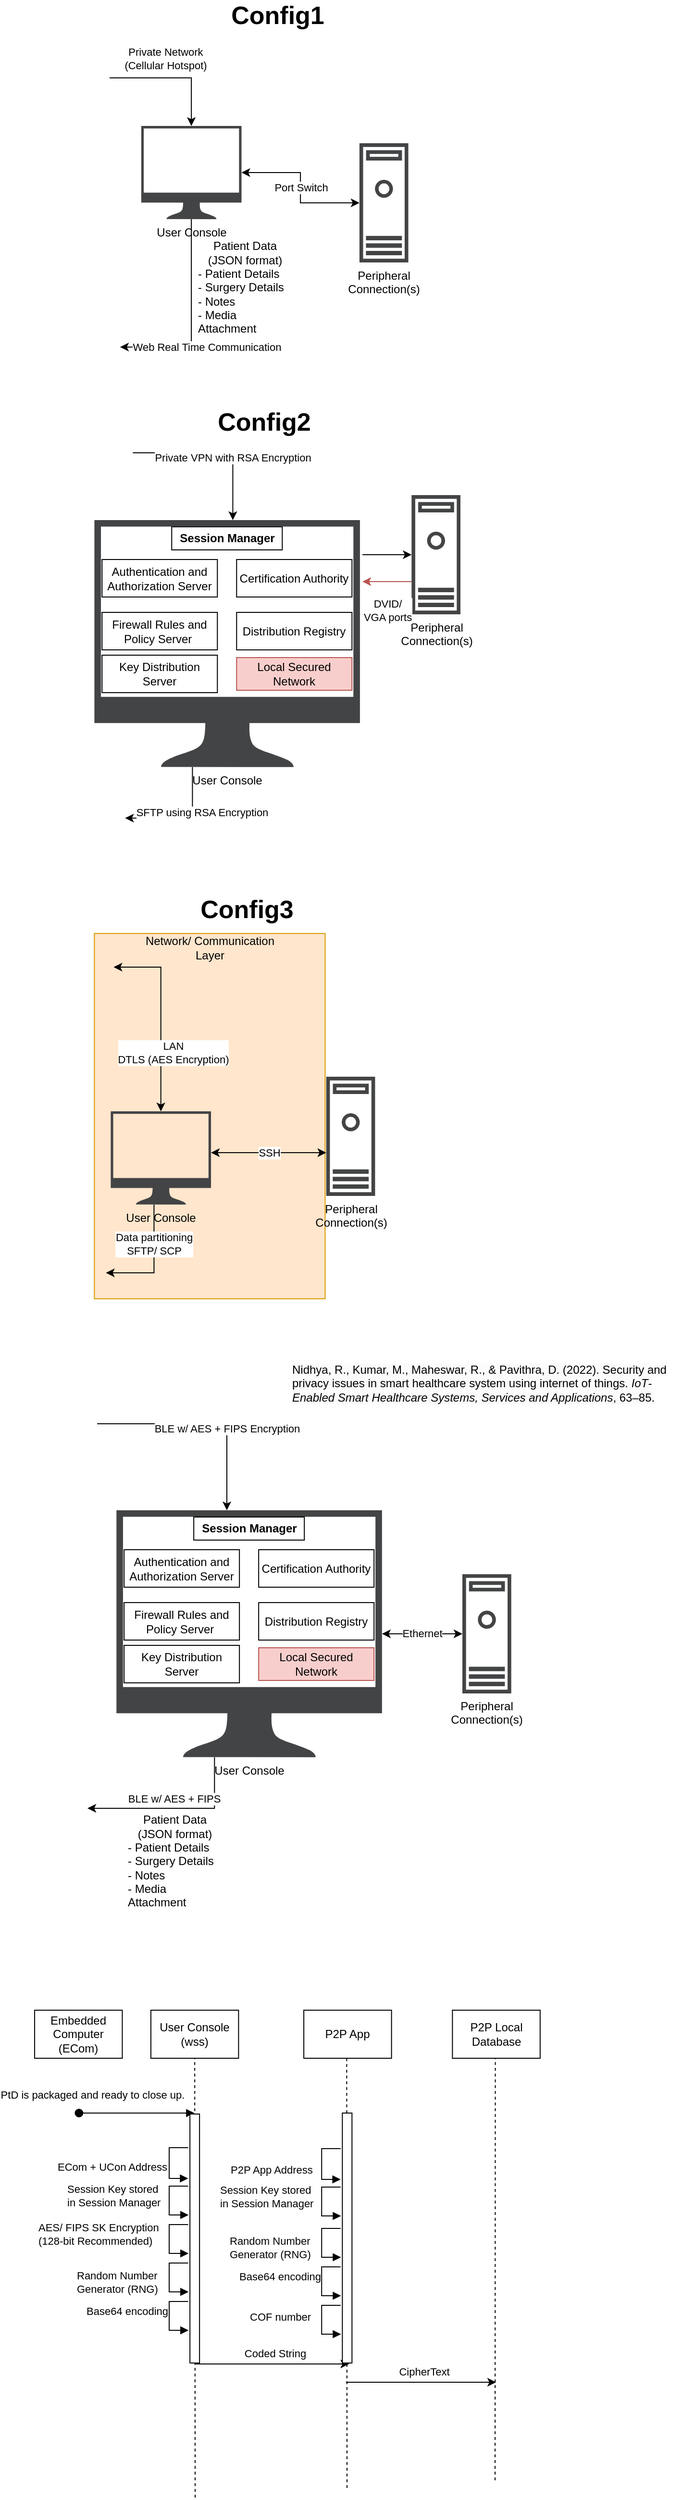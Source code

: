 <mxfile version="24.2.3" type="github">
  <diagram name="Page-1" id="-v-v0UjTu-cKlCj0ydJt">
    <mxGraphModel dx="1221" dy="652" grid="1" gridSize="10" guides="1" tooltips="1" connect="1" arrows="1" fold="1" page="1" pageScale="1" pageWidth="850" pageHeight="1100" math="0" shadow="0">
      <root>
        <mxCell id="0" />
        <mxCell id="1" parent="0" />
        <mxCell id="VvkDmHgtMDMKBXO0bv3q-11" value="User Console" style="sketch=0;pointerEvents=1;shadow=0;dashed=0;html=1;strokeColor=none;fillColor=#434445;aspect=fixed;labelPosition=center;verticalLabelPosition=bottom;verticalAlign=top;align=center;outlineConnect=0;shape=mxgraph.vvd.monitor;" parent="1" vertex="1">
          <mxGeometry x="235.14" y="1600" width="276.25" height="256.9" as="geometry" />
        </mxCell>
        <mxCell id="dY09yrTRymv2y340_UgG-1" value="&lt;p style=&quot;line-height: 110%;&quot;&gt;&lt;br&gt;&lt;/p&gt;" style="rounded=0;whiteSpace=wrap;html=1;fillColor=#ffe6cc;strokeColor=#d79b00;" parent="1" vertex="1">
          <mxGeometry x="212.2" y="1000" width="240" height="380" as="geometry" />
        </mxCell>
        <mxCell id="dY09yrTRymv2y340_UgG-2" value="Peripheral&lt;br&gt;Connection(s)" style="sketch=0;pointerEvents=1;shadow=0;dashed=0;html=1;strokeColor=none;fillColor=#434445;aspect=fixed;labelPosition=center;verticalLabelPosition=bottom;verticalAlign=top;align=center;outlineConnect=0;shape=mxgraph.vvd.machine;" parent="1" vertex="1">
          <mxGeometry x="453.37" y="1149" width="50.84" height="124" as="geometry" />
        </mxCell>
        <mxCell id="dY09yrTRymv2y340_UgG-3" value="LAN &lt;br&gt;DTLS (AES Encryption)" style="edgeStyle=orthogonalEdgeStyle;rounded=0;orthogonalLoop=1;jettySize=auto;html=1;startArrow=classic;startFill=1;" parent="1" source="dY09yrTRymv2y340_UgG-5" edge="1">
          <mxGeometry x="-0.381" y="-13" relative="1" as="geometry">
            <mxPoint x="232.2" y="1035" as="targetPoint" />
            <Array as="points">
              <mxPoint x="281.2" y="1035" />
            </Array>
            <mxPoint as="offset" />
          </mxGeometry>
        </mxCell>
        <mxCell id="dY09yrTRymv2y340_UgG-4" value="Data partitioning &lt;br&gt;SFTP/ SCP" style="edgeStyle=orthogonalEdgeStyle;rounded=0;orthogonalLoop=1;jettySize=auto;html=1;" parent="1" source="dY09yrTRymv2y340_UgG-5" edge="1">
          <mxGeometry x="-0.322" relative="1" as="geometry">
            <mxPoint x="224.2" y="1353" as="targetPoint" />
            <Array as="points">
              <mxPoint x="274.2" y="1353" />
            </Array>
            <mxPoint as="offset" />
          </mxGeometry>
        </mxCell>
        <mxCell id="dY09yrTRymv2y340_UgG-5" value="User Console" style="sketch=0;pointerEvents=1;shadow=0;dashed=0;html=1;strokeColor=none;fillColor=#434445;aspect=fixed;labelPosition=center;verticalLabelPosition=bottom;verticalAlign=top;align=center;outlineConnect=0;shape=mxgraph.vvd.monitor;" parent="1" vertex="1">
          <mxGeometry x="229.2" y="1185" width="104.3" height="97" as="geometry" />
        </mxCell>
        <mxCell id="dY09yrTRymv2y340_UgG-6" value="SSH" style="edgeStyle=orthogonalEdgeStyle;rounded=0;orthogonalLoop=1;jettySize=auto;html=1;startArrow=classic;startFill=1;" parent="1" source="dY09yrTRymv2y340_UgG-5" target="dY09yrTRymv2y340_UgG-2" edge="1">
          <mxGeometry x="0.013" relative="1" as="geometry">
            <mxPoint x="495.199" y="1185" as="sourcePoint" />
            <mxPoint x="563.37" y="1095" as="targetPoint" />
            <Array as="points">
              <mxPoint x="439.2" y="1228" />
              <mxPoint x="439.2" y="1228" />
            </Array>
            <mxPoint as="offset" />
          </mxGeometry>
        </mxCell>
        <mxCell id="dY09yrTRymv2y340_UgG-7" value="Private Network &lt;br&gt;(Cellular Hotspot)" style="edgeStyle=orthogonalEdgeStyle;rounded=0;orthogonalLoop=1;jettySize=auto;html=1;startArrow=classic;startFill=1;endArrow=none;endFill=0;" parent="1" source="dY09yrTRymv2y340_UgG-9" edge="1">
          <mxGeometry x="0.15" y="-20" relative="1" as="geometry">
            <mxPoint x="227.94" y="110" as="targetPoint" />
            <Array as="points">
              <mxPoint x="312.94" y="110" />
              <mxPoint x="228.94" y="110" />
            </Array>
            <mxPoint as="offset" />
          </mxGeometry>
        </mxCell>
        <mxCell id="dY09yrTRymv2y340_UgG-8" value="Web Real Time Communication" style="edgeStyle=orthogonalEdgeStyle;rounded=0;orthogonalLoop=1;jettySize=auto;html=1;" parent="1" source="dY09yrTRymv2y340_UgG-9" edge="1">
          <mxGeometry x="0.284" y="-16" relative="1" as="geometry">
            <mxPoint x="238.94" y="390" as="targetPoint" />
            <Array as="points">
              <mxPoint x="312.94" y="390" />
            </Array>
            <mxPoint x="16" y="16" as="offset" />
          </mxGeometry>
        </mxCell>
        <mxCell id="dY09yrTRymv2y340_UgG-9" value="User Console" style="sketch=0;pointerEvents=1;shadow=0;dashed=0;html=1;strokeColor=none;fillColor=#434445;aspect=fixed;labelPosition=center;verticalLabelPosition=bottom;verticalAlign=top;align=center;outlineConnect=0;shape=mxgraph.vvd.monitor;" parent="1" vertex="1">
          <mxGeometry x="260.94" y="160" width="104.3" height="97" as="geometry" />
        </mxCell>
        <mxCell id="dY09yrTRymv2y340_UgG-10" value="Port Switch" style="edgeStyle=orthogonalEdgeStyle;rounded=0;orthogonalLoop=1;jettySize=auto;html=1;startArrow=classic;startFill=1;" parent="1" source="dY09yrTRymv2y340_UgG-9" target="dY09yrTRymv2y340_UgG-26" edge="1">
          <mxGeometry relative="1" as="geometry">
            <mxPoint x="526.939" y="220" as="sourcePoint" />
            <mxPoint x="484.94" y="246" as="targetPoint" />
            <Array as="points" />
          </mxGeometry>
        </mxCell>
        <mxCell id="dY09yrTRymv2y340_UgG-11" value="Patient Data&lt;br&gt;(JSON format)&lt;br&gt;&lt;div style=&quot;text-align: left;&quot;&gt;&lt;span style=&quot;background-color: initial;&quot;&gt;- Patient Details&lt;/span&gt;&lt;/div&gt;&lt;div style=&quot;text-align: left;&quot;&gt;&lt;span style=&quot;background-color: initial;&quot;&gt;- Surgery Details&lt;/span&gt;&lt;/div&gt;&lt;div style=&quot;text-align: left;&quot;&gt;&lt;span style=&quot;background-color: initial;&quot;&gt;- Notes&lt;/span&gt;&lt;/div&gt;&lt;div style=&quot;text-align: left;&quot;&gt;&lt;span style=&quot;background-color: initial;&quot;&gt;- Media Attachment&lt;/span&gt;&lt;/div&gt;" style="text;html=1;align=center;verticalAlign=middle;whiteSpace=wrap;rounded=0;" parent="1" vertex="1">
          <mxGeometry x="318.94" y="283" width="100" height="90" as="geometry" />
        </mxCell>
        <mxCell id="dY09yrTRymv2y340_UgG-12" value="Network/ Communication Layer" style="text;html=1;align=center;verticalAlign=middle;whiteSpace=wrap;rounded=0;" parent="1" vertex="1">
          <mxGeometry x="263.7" y="1000" width="137" height="30" as="geometry" />
        </mxCell>
        <mxCell id="dY09yrTRymv2y340_UgG-13" value="&lt;b&gt;Session Manager&lt;/b&gt;" style="rounded=0;whiteSpace=wrap;html=1;" parent="1" vertex="1">
          <mxGeometry x="292.64" y="577" width="115" height="24" as="geometry" />
        </mxCell>
        <mxCell id="dY09yrTRymv2y340_UgG-14" value="Authentication and Authorization Server" style="rounded=0;whiteSpace=wrap;html=1;" parent="1" vertex="1">
          <mxGeometry x="220.14" y="611" width="120" height="39" as="geometry" />
        </mxCell>
        <mxCell id="dY09yrTRymv2y340_UgG-15" value="Firewall Rules and Policy Server&amp;nbsp;" style="rounded=0;whiteSpace=wrap;html=1;" parent="1" vertex="1">
          <mxGeometry x="220.14" y="666" width="120" height="39" as="geometry" />
        </mxCell>
        <mxCell id="dY09yrTRymv2y340_UgG-16" value="Certification Authority" style="rounded=0;whiteSpace=wrap;html=1;" parent="1" vertex="1">
          <mxGeometry x="360.14" y="611" width="120" height="39" as="geometry" />
        </mxCell>
        <mxCell id="dY09yrTRymv2y340_UgG-17" value="Distribution Registry" style="rounded=0;whiteSpace=wrap;html=1;" parent="1" vertex="1">
          <mxGeometry x="360.14" y="666" width="120" height="39" as="geometry" />
        </mxCell>
        <mxCell id="dY09yrTRymv2y340_UgG-18" value="Key Distribution Server" style="rounded=0;whiteSpace=wrap;html=1;" parent="1" vertex="1">
          <mxGeometry x="220.14" y="710.5" width="120" height="39" as="geometry" />
        </mxCell>
        <mxCell id="dY09yrTRymv2y340_UgG-19" value="Local Secured Network" style="rounded=0;whiteSpace=wrap;html=1;fillColor=#f8cecc;strokeColor=#b85450;" parent="1" vertex="1">
          <mxGeometry x="360.14" y="713" width="120" height="34" as="geometry" />
        </mxCell>
        <mxCell id="dY09yrTRymv2y340_UgG-20" value="Private VPN with RSA Encryption" style="edgeStyle=orthogonalEdgeStyle;rounded=0;orthogonalLoop=1;jettySize=auto;html=1;startArrow=classic;startFill=1;endArrow=none;endFill=0;" parent="1" source="dY09yrTRymv2y340_UgG-22" edge="1">
          <mxGeometry x="-0.245" relative="1" as="geometry">
            <mxPoint x="252.2" y="500" as="targetPoint" />
            <Array as="points">
              <mxPoint x="356.2" y="500" />
              <mxPoint x="254.2" y="500" />
            </Array>
            <mxPoint as="offset" />
          </mxGeometry>
        </mxCell>
        <mxCell id="dY09yrTRymv2y340_UgG-21" value="SFTP using RSA Encryption" style="edgeStyle=orthogonalEdgeStyle;rounded=0;orthogonalLoop=1;jettySize=auto;html=1;" parent="1" source="dY09yrTRymv2y340_UgG-22" edge="1">
          <mxGeometry x="-0.233" y="10" relative="1" as="geometry">
            <mxPoint x="244.2" y="880" as="targetPoint" />
            <Array as="points">
              <mxPoint x="314.2" y="880" />
            </Array>
            <mxPoint as="offset" />
          </mxGeometry>
        </mxCell>
        <mxCell id="dY09yrTRymv2y340_UgG-22" value="User Console" style="sketch=0;pointerEvents=1;shadow=0;dashed=0;html=1;strokeColor=none;fillColor=#434445;aspect=fixed;labelPosition=center;verticalLabelPosition=bottom;verticalAlign=top;align=center;outlineConnect=0;shape=mxgraph.vvd.monitor;" parent="1" vertex="1">
          <mxGeometry x="212.2" y="570" width="276.25" height="256.9" as="geometry" />
        </mxCell>
        <mxCell id="dY09yrTRymv2y340_UgG-23" value="&lt;b&gt;&lt;font style=&quot;font-size: 26px;&quot;&gt;Config1&lt;/font&gt;&lt;/b&gt;" style="text;html=1;align=center;verticalAlign=middle;whiteSpace=wrap;rounded=0;" parent="1" vertex="1">
          <mxGeometry x="372.59" y="30" width="60" height="30" as="geometry" />
        </mxCell>
        <mxCell id="dY09yrTRymv2y340_UgG-24" value="&lt;b&gt;&lt;font style=&quot;font-size: 26px;&quot;&gt;Config2&lt;br&gt;&lt;/font&gt;&lt;/b&gt;" style="text;html=1;align=center;verticalAlign=middle;whiteSpace=wrap;rounded=0;" parent="1" vertex="1">
          <mxGeometry x="358.59" y="453" width="60" height="30" as="geometry" />
        </mxCell>
        <mxCell id="dY09yrTRymv2y340_UgG-25" value="&lt;b&gt;&lt;font style=&quot;font-size: 26px;&quot;&gt;Config3&lt;/font&gt;&lt;/b&gt;" style="text;html=1;align=center;verticalAlign=middle;whiteSpace=wrap;rounded=0;" parent="1" vertex="1">
          <mxGeometry x="341" y="960" width="60" height="30" as="geometry" />
        </mxCell>
        <mxCell id="dY09yrTRymv2y340_UgG-26" value="Peripheral&lt;br&gt;Connection(s)" style="sketch=0;pointerEvents=1;shadow=0;dashed=0;html=1;strokeColor=none;fillColor=#434445;aspect=fixed;labelPosition=center;verticalLabelPosition=bottom;verticalAlign=top;align=center;outlineConnect=0;shape=mxgraph.vvd.machine;" parent="1" vertex="1">
          <mxGeometry x="487.94" y="178" width="50.84" height="124" as="geometry" />
        </mxCell>
        <mxCell id="dY09yrTRymv2y340_UgG-27" value="Peripheral&lt;br&gt;Connection(s)" style="sketch=0;pointerEvents=1;shadow=0;dashed=0;html=1;strokeColor=none;fillColor=#434445;aspect=fixed;labelPosition=center;verticalLabelPosition=bottom;verticalAlign=top;align=center;outlineConnect=0;shape=mxgraph.vvd.machine;" parent="1" vertex="1">
          <mxGeometry x="542.14" y="544" width="50.84" height="124" as="geometry" />
        </mxCell>
        <mxCell id="dY09yrTRymv2y340_UgG-28" style="edgeStyle=orthogonalEdgeStyle;rounded=0;orthogonalLoop=1;jettySize=auto;html=1;startArrow=none;startFill=0;" parent="1" target="dY09yrTRymv2y340_UgG-27" edge="1">
          <mxGeometry relative="1" as="geometry">
            <mxPoint x="491.03" y="606" as="sourcePoint" />
            <mxPoint x="567.14" y="504" as="targetPoint" />
            <Array as="points">
              <mxPoint x="520.03" y="606" />
              <mxPoint x="520.03" y="606" />
            </Array>
          </mxGeometry>
        </mxCell>
        <mxCell id="dY09yrTRymv2y340_UgG-29" value="DVID/ &lt;br&gt;VGA ports" style="edgeStyle=orthogonalEdgeStyle;rounded=0;orthogonalLoop=1;jettySize=auto;html=1;fillColor=#f8cecc;strokeColor=#b85450;" parent="1" source="dY09yrTRymv2y340_UgG-27" edge="1">
          <mxGeometry x="-0.013" y="30" relative="1" as="geometry">
            <mxPoint x="567.14" y="523.059" as="sourcePoint" />
            <Array as="points">
              <mxPoint x="520.03" y="634" />
              <mxPoint x="520.03" y="634" />
            </Array>
            <mxPoint x="491.03" y="634" as="targetPoint" />
            <mxPoint as="offset" />
          </mxGeometry>
        </mxCell>
        <mxCell id="VvkDmHgtMDMKBXO0bv3q-1" value="Patient Data&lt;br&gt;(JSON format)&lt;br&gt;&lt;div style=&quot;text-align: left;&quot;&gt;&lt;span style=&quot;background-color: initial;&quot;&gt;- Patient Details&lt;/span&gt;&lt;/div&gt;&lt;div style=&quot;text-align: left;&quot;&gt;&lt;span style=&quot;background-color: initial;&quot;&gt;- Surgery Details&lt;/span&gt;&lt;/div&gt;&lt;div style=&quot;text-align: left;&quot;&gt;&lt;span style=&quot;background-color: initial;&quot;&gt;- Notes&lt;/span&gt;&lt;/div&gt;&lt;div style=&quot;text-align: left;&quot;&gt;&lt;span style=&quot;background-color: initial;&quot;&gt;- Media Attachment&lt;/span&gt;&lt;/div&gt;" style="text;html=1;align=center;verticalAlign=middle;whiteSpace=wrap;rounded=0;" parent="1" vertex="1">
          <mxGeometry x="246.35" y="1920" width="100" height="90" as="geometry" />
        </mxCell>
        <mxCell id="VvkDmHgtMDMKBXO0bv3q-12" value="Ethernet" style="edgeStyle=orthogonalEdgeStyle;rounded=0;orthogonalLoop=1;jettySize=auto;html=1;startArrow=classic;startFill=1;" parent="1" source="VvkDmHgtMDMKBXO0bv3q-2" target="VvkDmHgtMDMKBXO0bv3q-11" edge="1">
          <mxGeometry relative="1" as="geometry" />
        </mxCell>
        <mxCell id="VvkDmHgtMDMKBXO0bv3q-2" value="Peripheral&lt;br&gt;Connection(s)" style="sketch=0;pointerEvents=1;shadow=0;dashed=0;html=1;strokeColor=none;fillColor=#434445;aspect=fixed;labelPosition=center;verticalLabelPosition=bottom;verticalAlign=top;align=center;outlineConnect=0;shape=mxgraph.vvd.machine;" parent="1" vertex="1">
          <mxGeometry x="595" y="1666.45" width="50.84" height="124" as="geometry" />
        </mxCell>
        <mxCell id="VvkDmHgtMDMKBXO0bv3q-3" value="&lt;b&gt;Session Manager&lt;/b&gt;" style="rounded=0;whiteSpace=wrap;html=1;" parent="1" vertex="1">
          <mxGeometry x="315.58" y="1607" width="115" height="24" as="geometry" />
        </mxCell>
        <mxCell id="VvkDmHgtMDMKBXO0bv3q-4" value="Authentication and Authorization Server" style="rounded=0;whiteSpace=wrap;html=1;" parent="1" vertex="1">
          <mxGeometry x="243.08" y="1641" width="120" height="39" as="geometry" />
        </mxCell>
        <mxCell id="VvkDmHgtMDMKBXO0bv3q-5" value="Firewall Rules and Policy Server&amp;nbsp;" style="rounded=0;whiteSpace=wrap;html=1;" parent="1" vertex="1">
          <mxGeometry x="243.08" y="1696" width="120" height="39" as="geometry" />
        </mxCell>
        <mxCell id="VvkDmHgtMDMKBXO0bv3q-6" value="Certification Authority" style="rounded=0;whiteSpace=wrap;html=1;" parent="1" vertex="1">
          <mxGeometry x="383.08" y="1641" width="120" height="39" as="geometry" />
        </mxCell>
        <mxCell id="VvkDmHgtMDMKBXO0bv3q-7" value="Distribution Registry" style="rounded=0;whiteSpace=wrap;html=1;" parent="1" vertex="1">
          <mxGeometry x="383.08" y="1696" width="120" height="39" as="geometry" />
        </mxCell>
        <mxCell id="VvkDmHgtMDMKBXO0bv3q-8" value="Key Distribution Server" style="rounded=0;whiteSpace=wrap;html=1;" parent="1" vertex="1">
          <mxGeometry x="243.08" y="1740.5" width="120" height="39" as="geometry" />
        </mxCell>
        <mxCell id="VvkDmHgtMDMKBXO0bv3q-9" value="Local Secured Network" style="rounded=0;whiteSpace=wrap;html=1;fillColor=#f8cecc;strokeColor=#b85450;" parent="1" vertex="1">
          <mxGeometry x="383.08" y="1743" width="120" height="34" as="geometry" />
        </mxCell>
        <mxCell id="VvkDmHgtMDMKBXO0bv3q-10" value="BLE w/ AES + FIPS" style="edgeStyle=orthogonalEdgeStyle;rounded=0;orthogonalLoop=1;jettySize=auto;html=1;" parent="1" source="VvkDmHgtMDMKBXO0bv3q-11" edge="1">
          <mxGeometry x="0.028" y="-10" relative="1" as="geometry">
            <mxPoint x="205" y="1910" as="targetPoint" />
            <Array as="points">
              <mxPoint x="337.14" y="1910" />
            </Array>
            <mxPoint as="offset" />
          </mxGeometry>
        </mxCell>
        <mxCell id="VvkDmHgtMDMKBXO0bv3q-13" value="BLE w/ AES + FIPS Encryption" style="edgeStyle=orthogonalEdgeStyle;rounded=0;orthogonalLoop=1;jettySize=auto;html=1;startArrow=classic;startFill=1;endArrow=none;endFill=0;" parent="1" source="VvkDmHgtMDMKBXO0bv3q-11" edge="1">
          <mxGeometry x="-0.245" relative="1" as="geometry">
            <mxPoint x="215" y="1510" as="targetPoint" />
            <Array as="points">
              <mxPoint x="350" y="1510" />
            </Array>
            <mxPoint as="offset" />
            <mxPoint x="350.15" y="1580" as="sourcePoint" />
          </mxGeometry>
        </mxCell>
        <mxCell id="VvkDmHgtMDMKBXO0bv3q-14" value="&lt;span style=&quot;color: rgb(0, 0, 0); font-family: Helvetica; font-size: 12px; font-style: normal; font-variant-ligatures: normal; font-variant-caps: normal; font-weight: 400; letter-spacing: normal; orphans: 2; text-align: left; text-indent: -24px; text-transform: none; widows: 2; word-spacing: 0px; -webkit-text-stroke-width: 0px; white-space: normal; background-color: rgb(251, 251, 251); text-decoration-thickness: initial; text-decoration-style: initial; text-decoration-color: initial; display: inline !important; float: none;&quot;&gt;Nidhya, R., Kumar, M., Maheswar, R., &amp;amp; Pavithra, D. (2022). Security and privacy issues in smart healthcare system using internet of things.&lt;span&gt;&amp;nbsp;&lt;/span&gt;&lt;/span&gt;&lt;i style=&quot;color: rgb(0, 0, 0); font-family: Helvetica; font-size: 12px; font-variant-ligatures: normal; font-variant-caps: normal; font-weight: 400; letter-spacing: normal; orphans: 2; text-align: left; text-indent: -24px; text-transform: none; widows: 2; word-spacing: 0px; -webkit-text-stroke-width: 0px; white-space: normal; background-color: rgb(251, 251, 251); text-decoration-thickness: initial; text-decoration-style: initial; text-decoration-color: initial;&quot;&gt;IoT‐Enabled Smart Healthcare Systems, Services and Applications&lt;/i&gt;&lt;span style=&quot;color: rgb(0, 0, 0); font-family: Helvetica; font-size: 12px; font-style: normal; font-variant-ligatures: normal; font-variant-caps: normal; font-weight: 400; letter-spacing: normal; orphans: 2; text-align: left; text-indent: -24px; text-transform: none; widows: 2; word-spacing: 0px; -webkit-text-stroke-width: 0px; white-space: normal; background-color: rgb(251, 251, 251); text-decoration-thickness: initial; text-decoration-style: initial; text-decoration-color: initial; display: inline !important; float: none;&quot;&gt;, 63–85.&lt;/span&gt;" style="text;whiteSpace=wrap;html=1;" parent="1" vertex="1">
          <mxGeometry x="415.58" y="1440" width="420" height="70" as="geometry" />
        </mxCell>
        <mxCell id="bKuZ1yBbz2IlxV7IpH1I-2" value="P2P App" style="rounded=0;whiteSpace=wrap;html=1;" vertex="1" parent="1">
          <mxGeometry x="430.05" y="2120" width="91.23" height="50" as="geometry" />
        </mxCell>
        <mxCell id="bKuZ1yBbz2IlxV7IpH1I-3" value="User Console (wss)" style="rounded=0;whiteSpace=wrap;html=1;" vertex="1" parent="1">
          <mxGeometry x="270.95" y="2120" width="91.23" height="50" as="geometry" />
        </mxCell>
        <mxCell id="bKuZ1yBbz2IlxV7IpH1I-5" value="" style="endArrow=none;dashed=1;html=1;rounded=0;" edge="1" parent="1">
          <mxGeometry width="50" height="50" relative="1" as="geometry">
            <mxPoint x="475" y="2617" as="sourcePoint" />
            <mxPoint x="474.67" y="2170" as="targetPoint" />
          </mxGeometry>
        </mxCell>
        <mxCell id="bKuZ1yBbz2IlxV7IpH1I-6" value="" style="endArrow=none;dashed=1;html=1;rounded=0;entryX=0.5;entryY=1;entryDx=0;entryDy=0;" edge="1" parent="1" target="bKuZ1yBbz2IlxV7IpH1I-3">
          <mxGeometry width="50" height="50" relative="1" as="geometry">
            <mxPoint x="317" y="2627" as="sourcePoint" />
            <mxPoint x="317.07" y="2170" as="targetPoint" />
          </mxGeometry>
        </mxCell>
        <mxCell id="bKuZ1yBbz2IlxV7IpH1I-7" value="P2P Local Database" style="rounded=0;whiteSpace=wrap;html=1;" vertex="1" parent="1">
          <mxGeometry x="584.67" y="2120" width="91.23" height="50" as="geometry" />
        </mxCell>
        <mxCell id="bKuZ1yBbz2IlxV7IpH1I-8" value="" style="endArrow=none;dashed=1;html=1;rounded=0;" edge="1" parent="1">
          <mxGeometry width="50" height="50" relative="1" as="geometry">
            <mxPoint x="629" y="2609" as="sourcePoint" />
            <mxPoint x="629.29" y="2170" as="targetPoint" />
          </mxGeometry>
        </mxCell>
        <mxCell id="bKuZ1yBbz2IlxV7IpH1I-9" value="PtD is packaged and ready to close up." style="html=1;verticalAlign=bottom;startArrow=oval;startFill=1;endArrow=block;startSize=8;curved=0;rounded=0;" edge="1" parent="1">
          <mxGeometry x="-0.77" y="10" width="60" relative="1" as="geometry">
            <mxPoint x="196.2" y="2227" as="sourcePoint" />
            <mxPoint x="316.2" y="2227" as="targetPoint" />
            <mxPoint as="offset" />
          </mxGeometry>
        </mxCell>
        <mxCell id="bKuZ1yBbz2IlxV7IpH1I-10" value="Embedded Computer (ECom)" style="rounded=0;whiteSpace=wrap;html=1;" vertex="1" parent="1">
          <mxGeometry x="150.0" y="2120" width="91.23" height="50" as="geometry" />
        </mxCell>
        <mxCell id="bKuZ1yBbz2IlxV7IpH1I-11" value="" style="html=1;points=[[0,0,0,0,5],[0,1,0,0,-5],[1,0,0,0,5],[1,1,0,0,-5]];perimeter=orthogonalPerimeter;outlineConnect=0;targetShapes=umlLifeline;portConstraint=eastwest;newEdgeStyle={&quot;curved&quot;:0,&quot;rounded&quot;:0};" vertex="1" parent="1">
          <mxGeometry x="311.57" y="2228" width="10" height="259" as="geometry" />
        </mxCell>
        <mxCell id="bKuZ1yBbz2IlxV7IpH1I-16" value="ECom + UCon Address" style="html=1;align=left;spacingLeft=2;endArrow=block;rounded=0;edgeStyle=orthogonalEdgeStyle;curved=0;rounded=0;" edge="1" parent="1">
          <mxGeometry x="0.113" y="-120" relative="1" as="geometry">
            <mxPoint x="309.83" y="2263" as="sourcePoint" />
            <Array as="points">
              <mxPoint x="290" y="2263" />
              <mxPoint x="290" y="2295" />
            </Array>
            <mxPoint x="309.76" y="2295" as="targetPoint" />
            <mxPoint as="offset" />
          </mxGeometry>
        </mxCell>
        <mxCell id="bKuZ1yBbz2IlxV7IpH1I-17" value="Session Key stored&amp;nbsp;&lt;div&gt;in Session Manager&lt;/div&gt;" style="html=1;align=left;spacingLeft=2;endArrow=block;rounded=0;edgeStyle=orthogonalEdgeStyle;curved=0;rounded=0;" edge="1" parent="1">
          <mxGeometry x="-0.148" y="-110" relative="1" as="geometry">
            <mxPoint x="309.76" y="2303" as="sourcePoint" />
            <Array as="points">
              <mxPoint x="290" y="2303" />
              <mxPoint x="290" y="2333" />
            </Array>
            <mxPoint x="310.14" y="2333" as="targetPoint" />
            <mxPoint as="offset" />
          </mxGeometry>
        </mxCell>
        <mxCell id="bKuZ1yBbz2IlxV7IpH1I-20" value="AES/ FIPS SK Encryption&amp;nbsp;&lt;div&gt;(128-bit Recommended)&lt;/div&gt;" style="html=1;align=left;spacingLeft=2;endArrow=block;rounded=0;edgeStyle=orthogonalEdgeStyle;curved=0;rounded=0;" edge="1" parent="1">
          <mxGeometry x="-0.148" y="-140" relative="1" as="geometry">
            <mxPoint x="309.76" y="2343" as="sourcePoint" />
            <Array as="points">
              <mxPoint x="290" y="2343" />
              <mxPoint x="290" y="2373" />
            </Array>
            <mxPoint x="310.14" y="2373" as="targetPoint" />
            <mxPoint as="offset" />
          </mxGeometry>
        </mxCell>
        <mxCell id="bKuZ1yBbz2IlxV7IpH1I-21" value="Random Number&amp;nbsp;&lt;div&gt;Generator (RNG)&lt;/div&gt;" style="html=1;align=left;spacingLeft=2;endArrow=block;rounded=0;edgeStyle=orthogonalEdgeStyle;curved=0;rounded=0;" edge="1" parent="1">
          <mxGeometry x="0.138" y="-100" relative="1" as="geometry">
            <mxPoint x="309.76" y="2383" as="sourcePoint" />
            <Array as="points">
              <mxPoint x="290" y="2383" />
              <mxPoint x="290" y="2413" />
            </Array>
            <mxPoint x="310.14" y="2413" as="targetPoint" />
            <mxPoint as="offset" />
          </mxGeometry>
        </mxCell>
        <mxCell id="bKuZ1yBbz2IlxV7IpH1I-22" value="Base64 encoding" style="html=1;align=left;spacingLeft=2;endArrow=block;rounded=0;edgeStyle=orthogonalEdgeStyle;curved=0;rounded=0;" edge="1" parent="1">
          <mxGeometry x="-0.149" y="-90" relative="1" as="geometry">
            <mxPoint x="309.76" y="2423" as="sourcePoint" />
            <Array as="points">
              <mxPoint x="290" y="2423" />
              <mxPoint x="290" y="2453" />
            </Array>
            <mxPoint x="310.14" y="2453" as="targetPoint" />
            <mxPoint as="offset" />
          </mxGeometry>
        </mxCell>
        <mxCell id="bKuZ1yBbz2IlxV7IpH1I-94" value="Coded String" style="endArrow=classic;html=1;rounded=0;" edge="1" parent="1">
          <mxGeometry x="0.037" y="11" width="50" height="50" relative="1" as="geometry">
            <mxPoint x="317.2" y="2488" as="sourcePoint" />
            <mxPoint x="477.2" y="2488" as="targetPoint" />
            <mxPoint as="offset" />
          </mxGeometry>
        </mxCell>
        <mxCell id="bKuZ1yBbz2IlxV7IpH1I-96" value="" style="html=1;points=[[0,0,0,0,5],[0,1,0,0,-5],[1,0,0,0,5],[1,1,0,0,-5]];perimeter=orthogonalPerimeter;outlineConnect=0;targetShapes=umlLifeline;portConstraint=eastwest;newEdgeStyle={&quot;curved&quot;:0,&quot;rounded&quot;:0};" vertex="1" parent="1">
          <mxGeometry x="470.16" y="2227" width="10" height="260" as="geometry" />
        </mxCell>
        <mxCell id="bKuZ1yBbz2IlxV7IpH1I-97" value="P2P App Address" style="html=1;align=left;spacingLeft=2;endArrow=block;rounded=0;edgeStyle=orthogonalEdgeStyle;curved=0;rounded=0;" edge="1" parent="1">
          <mxGeometry x="0.169" y="-99" relative="1" as="geometry">
            <mxPoint x="468.42" y="2264" as="sourcePoint" />
            <Array as="points">
              <mxPoint x="448.59" y="2264" />
              <mxPoint x="448.59" y="2296" />
            </Array>
            <mxPoint x="468.35" y="2296" as="targetPoint" />
            <mxPoint as="offset" />
          </mxGeometry>
        </mxCell>
        <mxCell id="bKuZ1yBbz2IlxV7IpH1I-98" value="Session Key stored&amp;nbsp;&lt;div&gt;in Session Manager&lt;/div&gt;" style="html=1;align=left;spacingLeft=2;endArrow=block;rounded=0;edgeStyle=orthogonalEdgeStyle;curved=0;rounded=0;" edge="1" parent="1">
          <mxGeometry x="-0.148" y="-110" relative="1" as="geometry">
            <mxPoint x="468.35" y="2304" as="sourcePoint" />
            <Array as="points">
              <mxPoint x="448.59" y="2304" />
              <mxPoint x="448.59" y="2334" />
            </Array>
            <mxPoint x="468.73" y="2334" as="targetPoint" />
            <mxPoint as="offset" />
          </mxGeometry>
        </mxCell>
        <mxCell id="bKuZ1yBbz2IlxV7IpH1I-100" value="Random Number&amp;nbsp;&lt;div&gt;Generator (RNG)&lt;/div&gt;" style="html=1;align=left;spacingLeft=2;endArrow=block;rounded=0;edgeStyle=orthogonalEdgeStyle;curved=0;rounded=0;" edge="1" parent="1">
          <mxGeometry x="0.138" y="-100" relative="1" as="geometry">
            <mxPoint x="468.35" y="2347" as="sourcePoint" />
            <Array as="points">
              <mxPoint x="448.59" y="2347" />
              <mxPoint x="448.59" y="2377" />
            </Array>
            <mxPoint x="468.73" y="2377" as="targetPoint" />
            <mxPoint as="offset" />
          </mxGeometry>
        </mxCell>
        <mxCell id="bKuZ1yBbz2IlxV7IpH1I-101" value="Base64 encoding" style="html=1;align=left;spacingLeft=2;endArrow=block;rounded=0;edgeStyle=orthogonalEdgeStyle;curved=0;rounded=0;" edge="1" parent="1">
          <mxGeometry x="-0.149" y="-90" relative="1" as="geometry">
            <mxPoint x="468.35" y="2387" as="sourcePoint" />
            <Array as="points">
              <mxPoint x="448.59" y="2387" />
              <mxPoint x="448.59" y="2417" />
            </Array>
            <mxPoint x="468.73" y="2417" as="targetPoint" />
            <mxPoint as="offset" />
          </mxGeometry>
        </mxCell>
        <mxCell id="bKuZ1yBbz2IlxV7IpH1I-102" value="COF number" style="html=1;align=left;spacingLeft=2;endArrow=block;rounded=0;edgeStyle=orthogonalEdgeStyle;curved=0;rounded=0;" edge="1" parent="1">
          <mxGeometry x="-0.091" y="-79" relative="1" as="geometry">
            <mxPoint x="468.35" y="2427" as="sourcePoint" />
            <Array as="points">
              <mxPoint x="448.59" y="2427" />
              <mxPoint x="448.59" y="2457" />
            </Array>
            <mxPoint x="468.73" y="2457" as="targetPoint" />
            <mxPoint as="offset" />
          </mxGeometry>
        </mxCell>
        <mxCell id="bKuZ1yBbz2IlxV7IpH1I-103" value="CipherText" style="endArrow=classic;html=1;rounded=0;" edge="1" parent="1">
          <mxGeometry x="0.037" y="11" width="50" height="50" relative="1" as="geometry">
            <mxPoint x="474.08" y="2507" as="sourcePoint" />
            <mxPoint x="630" y="2507" as="targetPoint" />
            <mxPoint as="offset" />
          </mxGeometry>
        </mxCell>
      </root>
    </mxGraphModel>
  </diagram>
</mxfile>
